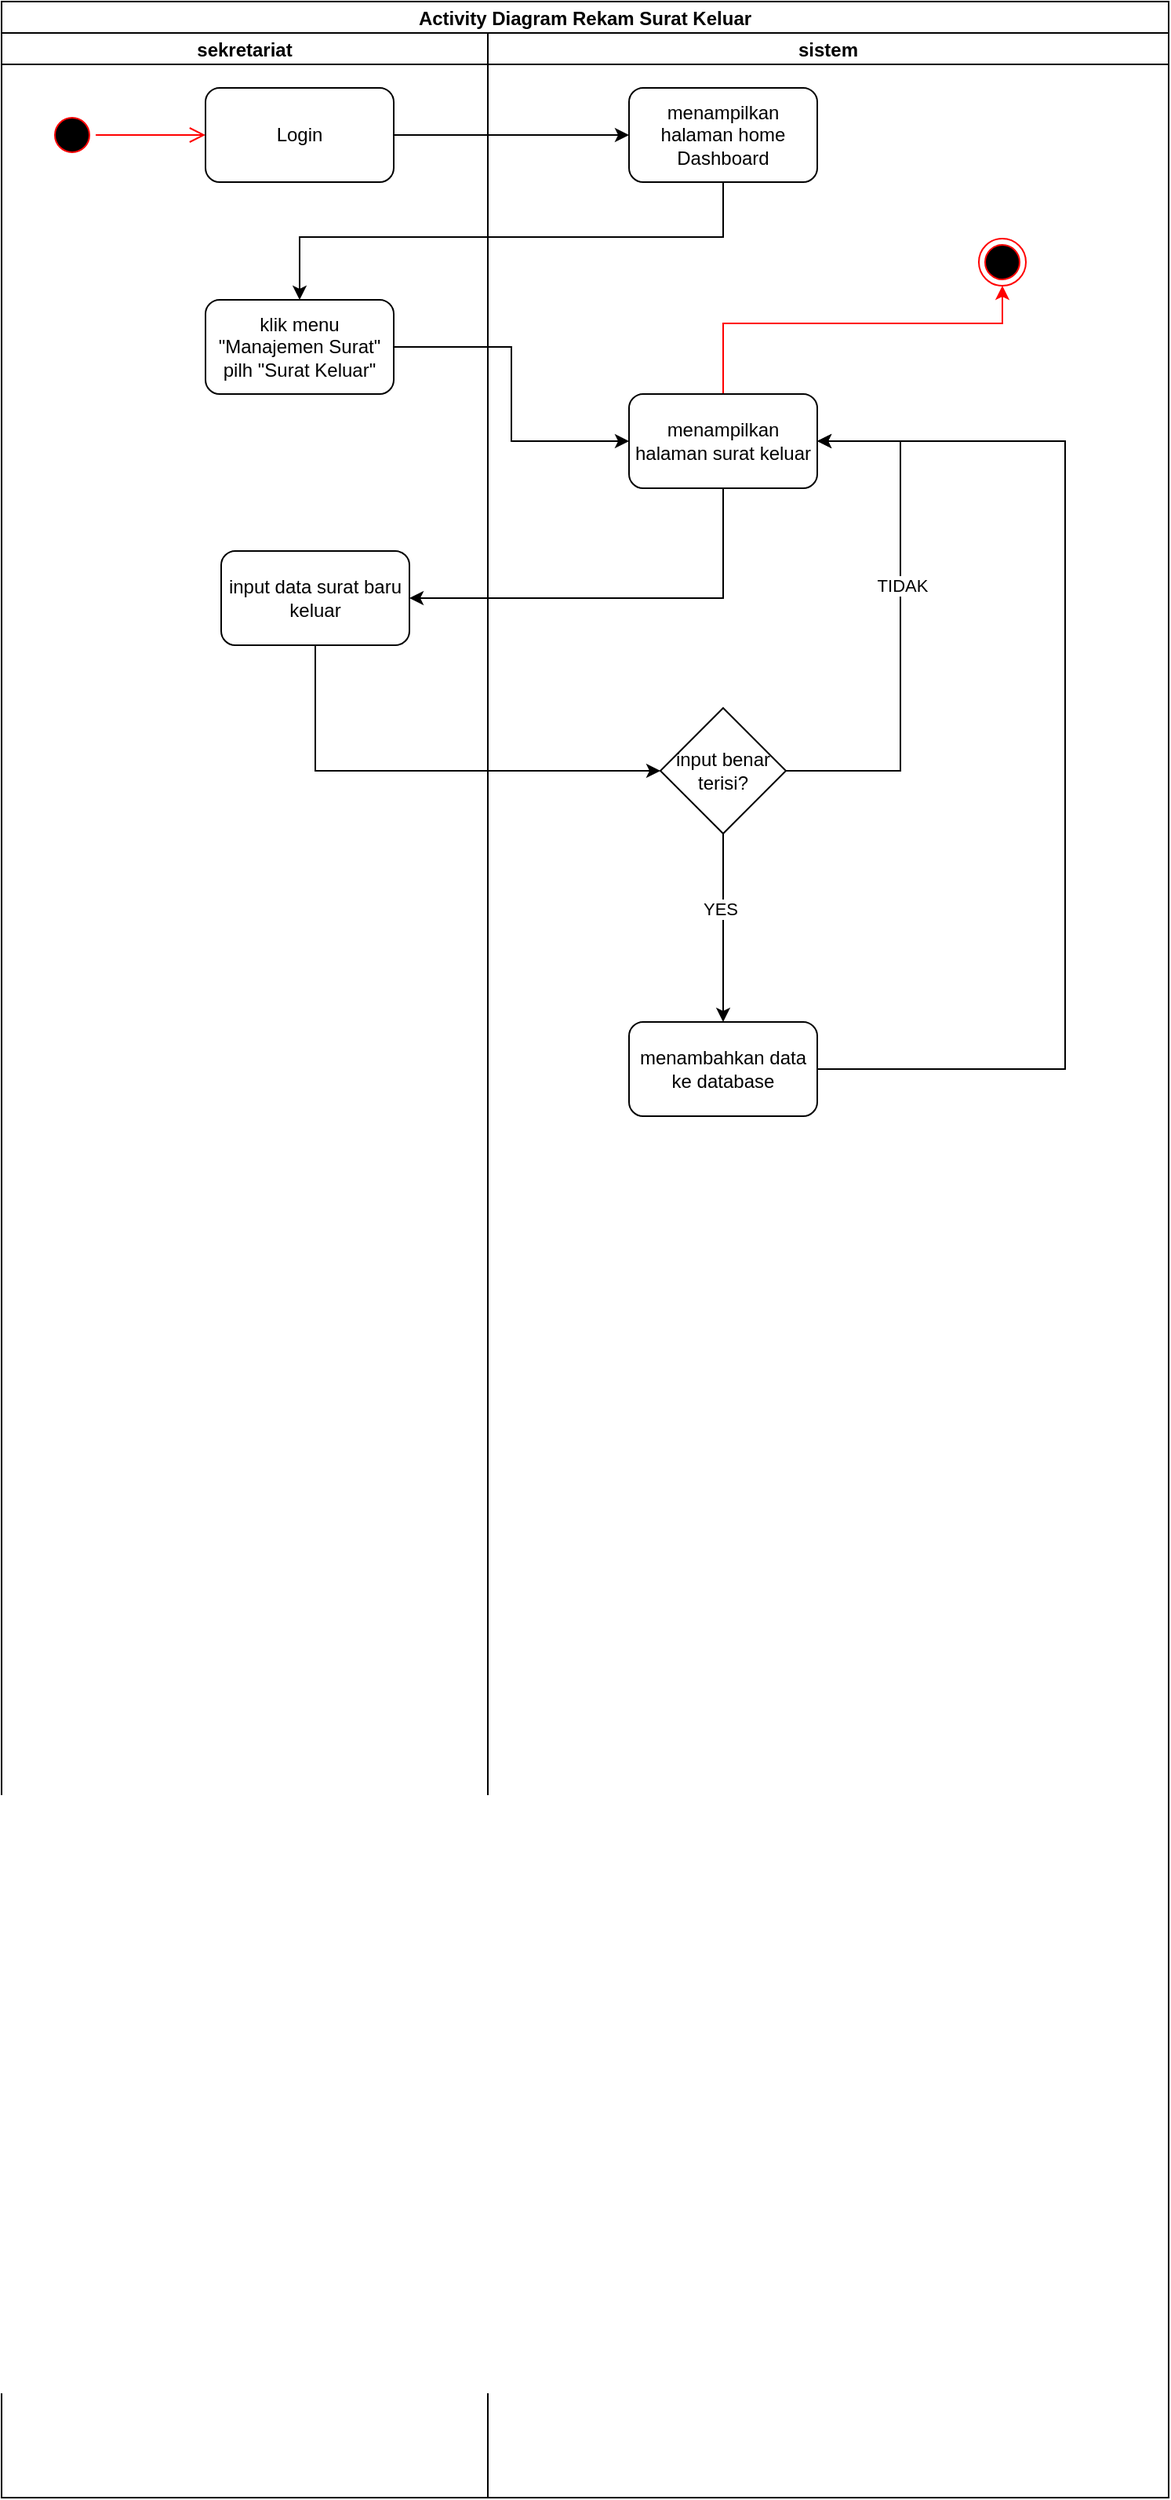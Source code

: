 <mxfile version="19.0.0" type="device" pages="3"><diagram id="Cwm3ifsU0y-sPLLq-LWX" name="rekam surat keluar"><mxGraphModel dx="1210" dy="573" grid="0" gridSize="10" guides="1" tooltips="1" connect="1" arrows="1" fold="1" page="1" pageScale="1" pageWidth="850" pageHeight="1100" math="0" shadow="0"><root><mxCell id="0"/><mxCell id="1" parent="0"/><mxCell id="YLOH47gd95PGuxkQhiAL-1" value="Activity Diagram Rekam Surat Keluar" style="swimlane;childLayout=stackLayout;resizeParent=1;resizeParentMax=0;startSize=20;" parent="1" vertex="1"><mxGeometry x="130" y="40" width="744" height="1590" as="geometry"/></mxCell><mxCell id="YLOH47gd95PGuxkQhiAL-2" value="sekretariat" style="swimlane;startSize=20;" parent="YLOH47gd95PGuxkQhiAL-1" vertex="1"><mxGeometry y="20" width="310" height="1570" as="geometry"><mxRectangle y="20" width="30" height="460" as="alternateBounds"/></mxGeometry></mxCell><mxCell id="YLOH47gd95PGuxkQhiAL-3" value="" style="ellipse;html=1;shape=startState;fillColor=#000000;strokeColor=#ff0000;" parent="YLOH47gd95PGuxkQhiAL-2" vertex="1"><mxGeometry x="30" y="50" width="30" height="30" as="geometry"/></mxCell><mxCell id="YLOH47gd95PGuxkQhiAL-4" value="" style="edgeStyle=orthogonalEdgeStyle;html=1;verticalAlign=bottom;endArrow=open;endSize=8;strokeColor=#ff0000;rounded=0;" parent="YLOH47gd95PGuxkQhiAL-2" source="YLOH47gd95PGuxkQhiAL-3" edge="1"><mxGeometry relative="1" as="geometry"><mxPoint x="130" y="65" as="targetPoint"/></mxGeometry></mxCell><mxCell id="YLOH47gd95PGuxkQhiAL-5" value="Login" style="rounded=1;whiteSpace=wrap;html=1;" parent="YLOH47gd95PGuxkQhiAL-2" vertex="1"><mxGeometry x="130" y="35" width="120" height="60" as="geometry"/></mxCell><mxCell id="YLOH47gd95PGuxkQhiAL-6" value="klik menu &quot;Manajemen Surat&quot; pilh &quot;Surat Keluar&quot;" style="rounded=1;whiteSpace=wrap;html=1;" parent="YLOH47gd95PGuxkQhiAL-2" vertex="1"><mxGeometry x="130" y="170" width="120" height="60" as="geometry"/></mxCell><mxCell id="YLOH47gd95PGuxkQhiAL-7" value="input data surat baru keluar" style="rounded=1;whiteSpace=wrap;html=1;" parent="YLOH47gd95PGuxkQhiAL-2" vertex="1"><mxGeometry x="140" y="330" width="120" height="60" as="geometry"/></mxCell><mxCell id="YLOH47gd95PGuxkQhiAL-8" value="sistem" style="swimlane;startSize=20;" parent="YLOH47gd95PGuxkQhiAL-1" vertex="1"><mxGeometry x="310" y="20" width="434" height="1570" as="geometry"/></mxCell><mxCell id="YLOH47gd95PGuxkQhiAL-9" value="menampilkan halaman home Dashboard" style="rounded=1;whiteSpace=wrap;html=1;" parent="YLOH47gd95PGuxkQhiAL-8" vertex="1"><mxGeometry x="90" y="35" width="120" height="60" as="geometry"/></mxCell><mxCell id="YLOH47gd95PGuxkQhiAL-10" style="edgeStyle=orthogonalEdgeStyle;rounded=0;orthogonalLoop=1;jettySize=auto;html=1;strokeColor=#FF0000;" parent="YLOH47gd95PGuxkQhiAL-8" source="YLOH47gd95PGuxkQhiAL-11" target="YLOH47gd95PGuxkQhiAL-19" edge="1"><mxGeometry relative="1" as="geometry"><Array as="points"><mxPoint x="150" y="185"/><mxPoint x="328" y="185"/></Array></mxGeometry></mxCell><mxCell id="YLOH47gd95PGuxkQhiAL-11" value="menampilkan halaman surat keluar" style="rounded=1;whiteSpace=wrap;html=1;" parent="YLOH47gd95PGuxkQhiAL-8" vertex="1"><mxGeometry x="90" y="230" width="120" height="60" as="geometry"/></mxCell><mxCell id="YLOH47gd95PGuxkQhiAL-12" style="edgeStyle=orthogonalEdgeStyle;rounded=0;orthogonalLoop=1;jettySize=auto;html=1;entryX=1;entryY=0.5;entryDx=0;entryDy=0;" parent="YLOH47gd95PGuxkQhiAL-8" source="YLOH47gd95PGuxkQhiAL-16" target="YLOH47gd95PGuxkQhiAL-11" edge="1"><mxGeometry relative="1" as="geometry"><Array as="points"><mxPoint x="263" y="470"/><mxPoint x="263" y="260"/></Array></mxGeometry></mxCell><mxCell id="YLOH47gd95PGuxkQhiAL-13" value="TIDAK" style="edgeLabel;html=1;align=center;verticalAlign=middle;resizable=0;points=[];" parent="YLOH47gd95PGuxkQhiAL-12" vertex="1" connectable="0"><mxGeometry x="0.137" y="-1" relative="1" as="geometry"><mxPoint as="offset"/></mxGeometry></mxCell><mxCell id="YLOH47gd95PGuxkQhiAL-14" style="edgeStyle=orthogonalEdgeStyle;rounded=0;orthogonalLoop=1;jettySize=auto;html=1;entryX=0.5;entryY=0;entryDx=0;entryDy=0;" parent="YLOH47gd95PGuxkQhiAL-8" source="YLOH47gd95PGuxkQhiAL-16" target="YLOH47gd95PGuxkQhiAL-18" edge="1"><mxGeometry relative="1" as="geometry"/></mxCell><mxCell id="YLOH47gd95PGuxkQhiAL-15" value="YES" style="edgeLabel;html=1;align=center;verticalAlign=middle;resizable=0;points=[];" parent="YLOH47gd95PGuxkQhiAL-14" vertex="1" connectable="0"><mxGeometry x="-0.2" y="-2" relative="1" as="geometry"><mxPoint as="offset"/></mxGeometry></mxCell><mxCell id="YLOH47gd95PGuxkQhiAL-16" value="input benar terisi?" style="rhombus;whiteSpace=wrap;html=1;" parent="YLOH47gd95PGuxkQhiAL-8" vertex="1"><mxGeometry x="110" y="430" width="80" height="80" as="geometry"/></mxCell><mxCell id="YLOH47gd95PGuxkQhiAL-17" style="edgeStyle=orthogonalEdgeStyle;rounded=0;orthogonalLoop=1;jettySize=auto;html=1;entryX=1;entryY=0.5;entryDx=0;entryDy=0;" parent="YLOH47gd95PGuxkQhiAL-8" source="YLOH47gd95PGuxkQhiAL-18" target="YLOH47gd95PGuxkQhiAL-11" edge="1"><mxGeometry relative="1" as="geometry"><Array as="points"><mxPoint x="368" y="660"/><mxPoint x="368" y="260"/></Array></mxGeometry></mxCell><mxCell id="YLOH47gd95PGuxkQhiAL-18" value="menambahkan data ke database" style="rounded=1;whiteSpace=wrap;html=1;" parent="YLOH47gd95PGuxkQhiAL-8" vertex="1"><mxGeometry x="90" y="630" width="120" height="60" as="geometry"/></mxCell><mxCell id="YLOH47gd95PGuxkQhiAL-19" value="" style="ellipse;html=1;shape=endState;fillColor=#000000;strokeColor=#ff0000;" parent="YLOH47gd95PGuxkQhiAL-8" vertex="1"><mxGeometry x="313" y="131" width="30" height="30" as="geometry"/></mxCell><mxCell id="YLOH47gd95PGuxkQhiAL-20" style="edgeStyle=orthogonalEdgeStyle;rounded=0;orthogonalLoop=1;jettySize=auto;html=1;entryX=0;entryY=0.5;entryDx=0;entryDy=0;" parent="YLOH47gd95PGuxkQhiAL-1" source="YLOH47gd95PGuxkQhiAL-5" target="YLOH47gd95PGuxkQhiAL-9" edge="1"><mxGeometry relative="1" as="geometry"/></mxCell><mxCell id="YLOH47gd95PGuxkQhiAL-21" style="edgeStyle=orthogonalEdgeStyle;rounded=0;orthogonalLoop=1;jettySize=auto;html=1;entryX=0.5;entryY=0;entryDx=0;entryDy=0;" parent="YLOH47gd95PGuxkQhiAL-1" source="YLOH47gd95PGuxkQhiAL-9" target="YLOH47gd95PGuxkQhiAL-6" edge="1"><mxGeometry relative="1" as="geometry"><Array as="points"><mxPoint x="460" y="150"/><mxPoint x="190" y="150"/></Array></mxGeometry></mxCell><mxCell id="YLOH47gd95PGuxkQhiAL-22" style="edgeStyle=orthogonalEdgeStyle;rounded=0;orthogonalLoop=1;jettySize=auto;html=1;entryX=0;entryY=0.5;entryDx=0;entryDy=0;" parent="YLOH47gd95PGuxkQhiAL-1" source="YLOH47gd95PGuxkQhiAL-6" target="YLOH47gd95PGuxkQhiAL-11" edge="1"><mxGeometry relative="1" as="geometry"/></mxCell><mxCell id="YLOH47gd95PGuxkQhiAL-23" style="edgeStyle=orthogonalEdgeStyle;rounded=0;orthogonalLoop=1;jettySize=auto;html=1;entryX=1;entryY=0.5;entryDx=0;entryDy=0;" parent="YLOH47gd95PGuxkQhiAL-1" source="YLOH47gd95PGuxkQhiAL-11" target="YLOH47gd95PGuxkQhiAL-7" edge="1"><mxGeometry relative="1" as="geometry"><Array as="points"><mxPoint x="460" y="380"/></Array></mxGeometry></mxCell><mxCell id="YLOH47gd95PGuxkQhiAL-24" style="edgeStyle=orthogonalEdgeStyle;rounded=0;orthogonalLoop=1;jettySize=auto;html=1;entryX=0;entryY=0.5;entryDx=0;entryDy=0;" parent="YLOH47gd95PGuxkQhiAL-1" source="YLOH47gd95PGuxkQhiAL-7" target="YLOH47gd95PGuxkQhiAL-16" edge="1"><mxGeometry relative="1" as="geometry"><Array as="points"><mxPoint x="200" y="490"/></Array></mxGeometry></mxCell></root></mxGraphModel></diagram><diagram id="81dwGMJlYKdyk5rlBayv" name="edit surat keluar"><mxGraphModel dx="1210" dy="573" grid="0" gridSize="10" guides="1" tooltips="1" connect="1" arrows="1" fold="1" page="0" pageScale="1" pageWidth="850" pageHeight="1100" math="0" shadow="0"><root><mxCell id="0"/><mxCell id="1" parent="0"/><mxCell id="N_mFt1dJNIuZUBLhdZmX-1" value="Activity Diagram Edit Surat Keluar" style="swimlane;childLayout=stackLayout;resizeParent=1;resizeParentMax=0;startSize=20;" parent="1" vertex="1"><mxGeometry x="130" y="40" width="744" height="1130" as="geometry"/></mxCell><mxCell id="N_mFt1dJNIuZUBLhdZmX-2" value="sekretariat" style="swimlane;startSize=20;" parent="N_mFt1dJNIuZUBLhdZmX-1" vertex="1"><mxGeometry y="20" width="310" height="1110" as="geometry"><mxRectangle y="20" width="30" height="460" as="alternateBounds"/></mxGeometry></mxCell><mxCell id="N_mFt1dJNIuZUBLhdZmX-3" value="" style="ellipse;html=1;shape=startState;fillColor=#000000;strokeColor=#ff0000;" parent="N_mFt1dJNIuZUBLhdZmX-2" vertex="1"><mxGeometry x="30" y="50" width="30" height="30" as="geometry"/></mxCell><mxCell id="N_mFt1dJNIuZUBLhdZmX-4" value="" style="edgeStyle=orthogonalEdgeStyle;html=1;verticalAlign=bottom;endArrow=open;endSize=8;strokeColor=#ff0000;rounded=0;" parent="N_mFt1dJNIuZUBLhdZmX-2" source="N_mFt1dJNIuZUBLhdZmX-3" edge="1"><mxGeometry relative="1" as="geometry"><mxPoint x="130" y="65" as="targetPoint"/></mxGeometry></mxCell><mxCell id="N_mFt1dJNIuZUBLhdZmX-5" value="Login" style="rounded=1;whiteSpace=wrap;html=1;" parent="N_mFt1dJNIuZUBLhdZmX-2" vertex="1"><mxGeometry x="130" y="35" width="120" height="60" as="geometry"/></mxCell><mxCell id="N_mFt1dJNIuZUBLhdZmX-6" value="klik menu &quot;Manajemen Surat&quot; pilh &quot;Surat Keluar&quot;" style="rounded=1;whiteSpace=wrap;html=1;" parent="N_mFt1dJNIuZUBLhdZmX-2" vertex="1"><mxGeometry x="130" y="170" width="120" height="60" as="geometry"/></mxCell><mxCell id="N_mFt1dJNIuZUBLhdZmX-7" value="klik &quot;edit&quot; pada data surat masuk di table daftar surat kelar" style="rounded=1;whiteSpace=wrap;html=1;" parent="N_mFt1dJNIuZUBLhdZmX-2" vertex="1"><mxGeometry x="140" y="330" width="120" height="60" as="geometry"/></mxCell><mxCell id="N_mFt1dJNIuZUBLhdZmX-8" value="input untuk menubah&amp;nbsp; data surat keluar " style="rounded=1;whiteSpace=wrap;html=1;" parent="N_mFt1dJNIuZUBLhdZmX-2" vertex="1"><mxGeometry x="140" y="625" width="120" height="60" as="geometry"/></mxCell><mxCell id="N_mFt1dJNIuZUBLhdZmX-9" value="sistem" style="swimlane;startSize=20;" parent="N_mFt1dJNIuZUBLhdZmX-1" vertex="1"><mxGeometry x="310" y="20" width="434" height="1110" as="geometry"/></mxCell><mxCell id="N_mFt1dJNIuZUBLhdZmX-10" value="menampilkan halaman home Dashboard" style="rounded=1;whiteSpace=wrap;html=1;" parent="N_mFt1dJNIuZUBLhdZmX-9" vertex="1"><mxGeometry x="90" y="35" width="120" height="60" as="geometry"/></mxCell><mxCell id="N_mFt1dJNIuZUBLhdZmX-11" style="edgeStyle=orthogonalEdgeStyle;rounded=0;orthogonalLoop=1;jettySize=auto;html=1;strokeColor=#FF0000;" parent="N_mFt1dJNIuZUBLhdZmX-9" source="N_mFt1dJNIuZUBLhdZmX-12" target="N_mFt1dJNIuZUBLhdZmX-13" edge="1"><mxGeometry relative="1" as="geometry"><Array as="points"><mxPoint x="150" y="185"/><mxPoint x="328" y="185"/></Array></mxGeometry></mxCell><mxCell id="N_mFt1dJNIuZUBLhdZmX-12" value="menampilkan halaman surat keluar" style="rounded=1;whiteSpace=wrap;html=1;" parent="N_mFt1dJNIuZUBLhdZmX-9" vertex="1"><mxGeometry x="90" y="230" width="120" height="60" as="geometry"/></mxCell><mxCell id="N_mFt1dJNIuZUBLhdZmX-13" value="" style="ellipse;html=1;shape=endState;fillColor=#000000;strokeColor=#ff0000;" parent="N_mFt1dJNIuZUBLhdZmX-9" vertex="1"><mxGeometry x="313" y="131" width="30" height="30" as="geometry"/></mxCell><mxCell id="N_mFt1dJNIuZUBLhdZmX-14" value="menampilkan halaman edit surat keluar" style="rounded=1;whiteSpace=wrap;html=1;" parent="N_mFt1dJNIuZUBLhdZmX-9" vertex="1"><mxGeometry x="90" y="439" width="120" height="60" as="geometry"/></mxCell><mxCell id="N_mFt1dJNIuZUBLhdZmX-15" style="edgeStyle=orthogonalEdgeStyle;rounded=0;orthogonalLoop=1;jettySize=auto;html=1;entryX=1;entryY=0.5;entryDx=0;entryDy=0;strokeColor=#000000;" parent="N_mFt1dJNIuZUBLhdZmX-9" source="N_mFt1dJNIuZUBLhdZmX-19" target="N_mFt1dJNIuZUBLhdZmX-14" edge="1"><mxGeometry relative="1" as="geometry"><Array as="points"><mxPoint x="260" y="812"/><mxPoint x="260" y="469"/></Array></mxGeometry></mxCell><mxCell id="N_mFt1dJNIuZUBLhdZmX-16" value="TIDAK" style="edgeLabel;html=1;align=center;verticalAlign=middle;resizable=0;points=[];" parent="N_mFt1dJNIuZUBLhdZmX-15" vertex="1" connectable="0"><mxGeometry x="-0.723" y="2" relative="1" as="geometry"><mxPoint as="offset"/></mxGeometry></mxCell><mxCell id="N_mFt1dJNIuZUBLhdZmX-17" style="edgeStyle=orthogonalEdgeStyle;rounded=0;orthogonalLoop=1;jettySize=auto;html=1;strokeColor=#000000;" parent="N_mFt1dJNIuZUBLhdZmX-9" source="N_mFt1dJNIuZUBLhdZmX-19" target="N_mFt1dJNIuZUBLhdZmX-21" edge="1"><mxGeometry relative="1" as="geometry"/></mxCell><mxCell id="N_mFt1dJNIuZUBLhdZmX-18" value="YES" style="edgeLabel;html=1;align=center;verticalAlign=middle;resizable=0;points=[];" parent="N_mFt1dJNIuZUBLhdZmX-17" vertex="1" connectable="0"><mxGeometry x="-0.273" y="-2" relative="1" as="geometry"><mxPoint as="offset"/></mxGeometry></mxCell><mxCell id="N_mFt1dJNIuZUBLhdZmX-19" value="input benar terisi?" style="rhombus;whiteSpace=wrap;html=1;" parent="N_mFt1dJNIuZUBLhdZmX-9" vertex="1"><mxGeometry x="90" y="772" width="80" height="80" as="geometry"/></mxCell><mxCell id="N_mFt1dJNIuZUBLhdZmX-20" style="edgeStyle=orthogonalEdgeStyle;rounded=0;orthogonalLoop=1;jettySize=auto;html=1;strokeColor=#000000;entryX=1;entryY=0.5;entryDx=0;entryDy=0;" parent="N_mFt1dJNIuZUBLhdZmX-9" source="N_mFt1dJNIuZUBLhdZmX-21" target="N_mFt1dJNIuZUBLhdZmX-12" edge="1"><mxGeometry relative="1" as="geometry"><mxPoint x="332" y="450" as="targetPoint"/><Array as="points"><mxPoint x="351" y="992"/><mxPoint x="351" y="260"/></Array></mxGeometry></mxCell><mxCell id="N_mFt1dJNIuZUBLhdZmX-21" value="mengubah data yang dipilih dari database" style="rounded=1;whiteSpace=wrap;html=1;" parent="N_mFt1dJNIuZUBLhdZmX-9" vertex="1"><mxGeometry x="70" y="962" width="120" height="60" as="geometry"/></mxCell><mxCell id="N_mFt1dJNIuZUBLhdZmX-22" style="edgeStyle=orthogonalEdgeStyle;rounded=0;orthogonalLoop=1;jettySize=auto;html=1;entryX=0;entryY=0.5;entryDx=0;entryDy=0;" parent="N_mFt1dJNIuZUBLhdZmX-1" source="N_mFt1dJNIuZUBLhdZmX-5" target="N_mFt1dJNIuZUBLhdZmX-10" edge="1"><mxGeometry relative="1" as="geometry"/></mxCell><mxCell id="N_mFt1dJNIuZUBLhdZmX-23" style="edgeStyle=orthogonalEdgeStyle;rounded=0;orthogonalLoop=1;jettySize=auto;html=1;entryX=0.5;entryY=0;entryDx=0;entryDy=0;" parent="N_mFt1dJNIuZUBLhdZmX-1" source="N_mFt1dJNIuZUBLhdZmX-10" target="N_mFt1dJNIuZUBLhdZmX-6" edge="1"><mxGeometry relative="1" as="geometry"><Array as="points"><mxPoint x="460" y="150"/><mxPoint x="190" y="150"/></Array></mxGeometry></mxCell><mxCell id="N_mFt1dJNIuZUBLhdZmX-24" style="edgeStyle=orthogonalEdgeStyle;rounded=0;orthogonalLoop=1;jettySize=auto;html=1;entryX=0;entryY=0.5;entryDx=0;entryDy=0;" parent="N_mFt1dJNIuZUBLhdZmX-1" source="N_mFt1dJNIuZUBLhdZmX-6" target="N_mFt1dJNIuZUBLhdZmX-12" edge="1"><mxGeometry relative="1" as="geometry"/></mxCell><mxCell id="N_mFt1dJNIuZUBLhdZmX-25" style="edgeStyle=orthogonalEdgeStyle;rounded=0;orthogonalLoop=1;jettySize=auto;html=1;entryX=1;entryY=0.5;entryDx=0;entryDy=0;" parent="N_mFt1dJNIuZUBLhdZmX-1" source="N_mFt1dJNIuZUBLhdZmX-12" target="N_mFt1dJNIuZUBLhdZmX-7" edge="1"><mxGeometry relative="1" as="geometry"><Array as="points"><mxPoint x="460" y="380"/></Array></mxGeometry></mxCell><mxCell id="N_mFt1dJNIuZUBLhdZmX-26" style="edgeStyle=orthogonalEdgeStyle;rounded=0;orthogonalLoop=1;jettySize=auto;html=1;" parent="N_mFt1dJNIuZUBLhdZmX-1" source="N_mFt1dJNIuZUBLhdZmX-7" target="N_mFt1dJNIuZUBLhdZmX-14" edge="1"><mxGeometry relative="1" as="geometry"><Array as="points"><mxPoint x="200" y="490"/></Array><mxPoint x="430" y="424" as="targetPoint"/></mxGeometry></mxCell><mxCell id="N_mFt1dJNIuZUBLhdZmX-27" style="edgeStyle=orthogonalEdgeStyle;rounded=0;orthogonalLoop=1;jettySize=auto;html=1;entryX=1;entryY=0.5;entryDx=0;entryDy=0;exitX=0.5;exitY=1;exitDx=0;exitDy=0;" parent="N_mFt1dJNIuZUBLhdZmX-1" source="N_mFt1dJNIuZUBLhdZmX-14" target="N_mFt1dJNIuZUBLhdZmX-8" edge="1"><mxGeometry relative="1" as="geometry"><mxPoint x="460" y="530" as="sourcePoint"/><mxPoint x="460" y="650" as="targetPoint"/></mxGeometry></mxCell><mxCell id="N_mFt1dJNIuZUBLhdZmX-28" style="edgeStyle=orthogonalEdgeStyle;rounded=0;orthogonalLoop=1;jettySize=auto;html=1;strokeColor=#000000;" parent="N_mFt1dJNIuZUBLhdZmX-1" source="N_mFt1dJNIuZUBLhdZmX-8" target="N_mFt1dJNIuZUBLhdZmX-19" edge="1"><mxGeometry relative="1" as="geometry"><mxPoint x="398" y="832" as="targetPoint"/><Array as="points"><mxPoint x="198" y="832"/></Array></mxGeometry></mxCell></root></mxGraphModel></diagram><diagram id="93Ynv2rzh46Gog_px4ZY" name="hapus surat keluar"><mxGraphModel dx="1210" dy="785" grid="0" gridSize="10" guides="1" tooltips="1" connect="1" arrows="1" fold="1" page="0" pageScale="1" pageWidth="850" pageHeight="1100" math="0" shadow="0"><root><mxCell id="0"/><mxCell id="1" parent="0"/><mxCell id="9nmDe3VieVUl0Yntcula-1" value="Activity Diagram Hapus Surat keluar" style="swimlane;childLayout=stackLayout;resizeParent=1;resizeParentMax=0;startSize=20;" parent="1" vertex="1"><mxGeometry x="130" y="40" width="744" height="888" as="geometry"/></mxCell><mxCell id="9nmDe3VieVUl0Yntcula-2" value="sekretariat" style="swimlane;startSize=20;" parent="9nmDe3VieVUl0Yntcula-1" vertex="1"><mxGeometry y="20" width="310" height="868" as="geometry"><mxRectangle y="20" width="30" height="460" as="alternateBounds"/></mxGeometry></mxCell><mxCell id="9nmDe3VieVUl0Yntcula-3" value="" style="ellipse;html=1;shape=startState;fillColor=#000000;strokeColor=#ff0000;" parent="9nmDe3VieVUl0Yntcula-2" vertex="1"><mxGeometry x="30" y="50" width="30" height="30" as="geometry"/></mxCell><mxCell id="9nmDe3VieVUl0Yntcula-4" value="" style="edgeStyle=orthogonalEdgeStyle;html=1;verticalAlign=bottom;endArrow=open;endSize=8;strokeColor=#ff0000;rounded=0;" parent="9nmDe3VieVUl0Yntcula-2" source="9nmDe3VieVUl0Yntcula-3" edge="1"><mxGeometry relative="1" as="geometry"><mxPoint x="130" y="65" as="targetPoint"/></mxGeometry></mxCell><mxCell id="9nmDe3VieVUl0Yntcula-5" value="Login" style="rounded=1;whiteSpace=wrap;html=1;" parent="9nmDe3VieVUl0Yntcula-2" vertex="1"><mxGeometry x="130" y="35" width="120" height="60" as="geometry"/></mxCell><mxCell id="9nmDe3VieVUl0Yntcula-6" value="klik menu &quot;Manajemen Surat&quot; pilh &quot;Surat Keluar&quot;" style="rounded=1;whiteSpace=wrap;html=1;" parent="9nmDe3VieVUl0Yntcula-2" vertex="1"><mxGeometry x="130" y="170" width="120" height="60" as="geometry"/></mxCell><mxCell id="9nmDe3VieVUl0Yntcula-7" style="edgeStyle=orthogonalEdgeStyle;rounded=0;orthogonalLoop=1;jettySize=auto;html=1;entryX=0.5;entryY=0;entryDx=0;entryDy=0;strokeColor=#000000;" parent="9nmDe3VieVUl0Yntcula-2" source="9nmDe3VieVUl0Yntcula-8" target="9nmDe3VieVUl0Yntcula-9" edge="1"><mxGeometry relative="1" as="geometry"/></mxCell><mxCell id="9nmDe3VieVUl0Yntcula-8" value="klik &quot;hapus&quot; pada data surat masuk di table daftar surat keluar" style="rounded=1;whiteSpace=wrap;html=1;" parent="9nmDe3VieVUl0Yntcula-2" vertex="1"><mxGeometry x="140" y="330" width="120" height="60" as="geometry"/></mxCell><mxCell id="9nmDe3VieVUl0Yntcula-9" value="YAKIN?" style="rhombus;whiteSpace=wrap;html=1;" parent="9nmDe3VieVUl0Yntcula-2" vertex="1"><mxGeometry x="160" y="480" width="80" height="80" as="geometry"/></mxCell><mxCell id="9nmDe3VieVUl0Yntcula-10" value="sistem" style="swimlane;startSize=20;" parent="9nmDe3VieVUl0Yntcula-1" vertex="1"><mxGeometry x="310" y="20" width="434" height="868" as="geometry"/></mxCell><mxCell id="9nmDe3VieVUl0Yntcula-11" value="menampilkan halaman home Dashboard" style="rounded=1;whiteSpace=wrap;html=1;" parent="9nmDe3VieVUl0Yntcula-10" vertex="1"><mxGeometry x="90" y="35" width="120" height="60" as="geometry"/></mxCell><mxCell id="9nmDe3VieVUl0Yntcula-12" style="edgeStyle=orthogonalEdgeStyle;rounded=0;orthogonalLoop=1;jettySize=auto;html=1;strokeColor=#FF0000;" parent="9nmDe3VieVUl0Yntcula-10" source="9nmDe3VieVUl0Yntcula-13" target="9nmDe3VieVUl0Yntcula-16" edge="1"><mxGeometry relative="1" as="geometry"><Array as="points"><mxPoint x="150" y="185"/><mxPoint x="328" y="185"/></Array></mxGeometry></mxCell><mxCell id="9nmDe3VieVUl0Yntcula-13" value="menampilkan halaman surat keluar" style="rounded=1;whiteSpace=wrap;html=1;" parent="9nmDe3VieVUl0Yntcula-10" vertex="1"><mxGeometry x="90" y="230" width="120" height="60" as="geometry"/></mxCell><mxCell id="9nmDe3VieVUl0Yntcula-14" style="edgeStyle=orthogonalEdgeStyle;rounded=0;orthogonalLoop=1;jettySize=auto;html=1;entryX=1;entryY=0.5;entryDx=0;entryDy=0;" parent="9nmDe3VieVUl0Yntcula-10" source="9nmDe3VieVUl0Yntcula-15" target="9nmDe3VieVUl0Yntcula-13" edge="1"><mxGeometry relative="1" as="geometry"><Array as="points"><mxPoint x="368" y="738"/><mxPoint x="368" y="260"/></Array></mxGeometry></mxCell><mxCell id="9nmDe3VieVUl0Yntcula-15" value="menghapus data yang dipilih dari database" style="rounded=1;whiteSpace=wrap;html=1;" parent="9nmDe3VieVUl0Yntcula-10" vertex="1"><mxGeometry x="120" y="580" width="120" height="60" as="geometry"/></mxCell><mxCell id="9nmDe3VieVUl0Yntcula-16" value="" style="ellipse;html=1;shape=endState;fillColor=#000000;strokeColor=#ff0000;" parent="9nmDe3VieVUl0Yntcula-10" vertex="1"><mxGeometry x="313" y="131" width="30" height="30" as="geometry"/></mxCell><mxCell id="9nmDe3VieVUl0Yntcula-17" style="edgeStyle=orthogonalEdgeStyle;rounded=0;orthogonalLoop=1;jettySize=auto;html=1;entryX=0;entryY=0.5;entryDx=0;entryDy=0;" parent="9nmDe3VieVUl0Yntcula-1" source="9nmDe3VieVUl0Yntcula-5" target="9nmDe3VieVUl0Yntcula-11" edge="1"><mxGeometry relative="1" as="geometry"/></mxCell><mxCell id="9nmDe3VieVUl0Yntcula-18" style="edgeStyle=orthogonalEdgeStyle;rounded=0;orthogonalLoop=1;jettySize=auto;html=1;entryX=0.5;entryY=0;entryDx=0;entryDy=0;" parent="9nmDe3VieVUl0Yntcula-1" source="9nmDe3VieVUl0Yntcula-11" target="9nmDe3VieVUl0Yntcula-6" edge="1"><mxGeometry relative="1" as="geometry"><Array as="points"><mxPoint x="460" y="150"/><mxPoint x="190" y="150"/></Array></mxGeometry></mxCell><mxCell id="9nmDe3VieVUl0Yntcula-19" style="edgeStyle=orthogonalEdgeStyle;rounded=0;orthogonalLoop=1;jettySize=auto;html=1;entryX=0;entryY=0.5;entryDx=0;entryDy=0;" parent="9nmDe3VieVUl0Yntcula-1" source="9nmDe3VieVUl0Yntcula-6" target="9nmDe3VieVUl0Yntcula-13" edge="1"><mxGeometry relative="1" as="geometry"/></mxCell><mxCell id="9nmDe3VieVUl0Yntcula-20" style="edgeStyle=orthogonalEdgeStyle;rounded=0;orthogonalLoop=1;jettySize=auto;html=1;entryX=1;entryY=0.5;entryDx=0;entryDy=0;" parent="9nmDe3VieVUl0Yntcula-1" source="9nmDe3VieVUl0Yntcula-13" target="9nmDe3VieVUl0Yntcula-8" edge="1"><mxGeometry relative="1" as="geometry"><Array as="points"><mxPoint x="460" y="380"/></Array></mxGeometry></mxCell><mxCell id="9nmDe3VieVUl0Yntcula-21" style="edgeStyle=orthogonalEdgeStyle;rounded=0;orthogonalLoop=1;jettySize=auto;html=1;entryX=1;entryY=0.5;entryDx=0;entryDy=0;" parent="9nmDe3VieVUl0Yntcula-1" source="9nmDe3VieVUl0Yntcula-9" target="9nmDe3VieVUl0Yntcula-13" edge="1"><mxGeometry relative="1" as="geometry"><Array as="points"><mxPoint x="573" y="540"/><mxPoint x="573" y="280"/></Array></mxGeometry></mxCell><mxCell id="9nmDe3VieVUl0Yntcula-22" value="TIDAK" style="edgeLabel;html=1;align=center;verticalAlign=middle;resizable=0;points=[];" parent="9nmDe3VieVUl0Yntcula-21" vertex="1" connectable="0"><mxGeometry x="-0.892" y="-1" relative="1" as="geometry"><mxPoint as="offset"/></mxGeometry></mxCell><mxCell id="_PwLifuQF_PKYM-ckJtf-1" style="edgeStyle=orthogonalEdgeStyle;rounded=0;orthogonalLoop=1;jettySize=auto;html=1;entryX=0;entryY=0.5;entryDx=0;entryDy=0;" parent="9nmDe3VieVUl0Yntcula-1" source="9nmDe3VieVUl0Yntcula-9" target="9nmDe3VieVUl0Yntcula-15" edge="1"><mxGeometry relative="1" as="geometry"><Array as="points"><mxPoint x="200" y="630"/></Array></mxGeometry></mxCell><mxCell id="_PwLifuQF_PKYM-ckJtf-2" value="YES" style="edgeLabel;html=1;align=center;verticalAlign=middle;resizable=0;points=[];" parent="_PwLifuQF_PKYM-ckJtf-1" vertex="1" connectable="0"><mxGeometry x="-0.736" y="3" relative="1" as="geometry"><mxPoint y="-12" as="offset"/></mxGeometry></mxCell></root></mxGraphModel></diagram></mxfile>